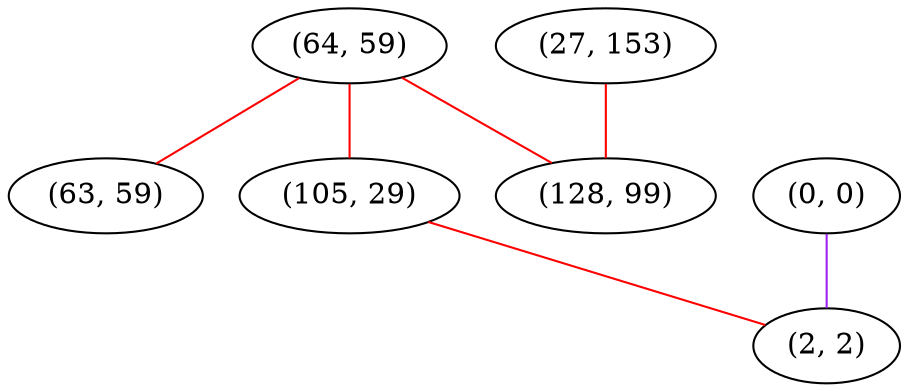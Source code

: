 graph "" {
"(64, 59)";
"(0, 0)";
"(63, 59)";
"(27, 153)";
"(105, 29)";
"(2, 2)";
"(128, 99)";
"(64, 59)" -- "(105, 29)"  [color=red, key=0, weight=1];
"(64, 59)" -- "(128, 99)"  [color=red, key=0, weight=1];
"(64, 59)" -- "(63, 59)"  [color=red, key=0, weight=1];
"(0, 0)" -- "(2, 2)"  [color=purple, key=0, weight=4];
"(27, 153)" -- "(128, 99)"  [color=red, key=0, weight=1];
"(105, 29)" -- "(2, 2)"  [color=red, key=0, weight=1];
}
